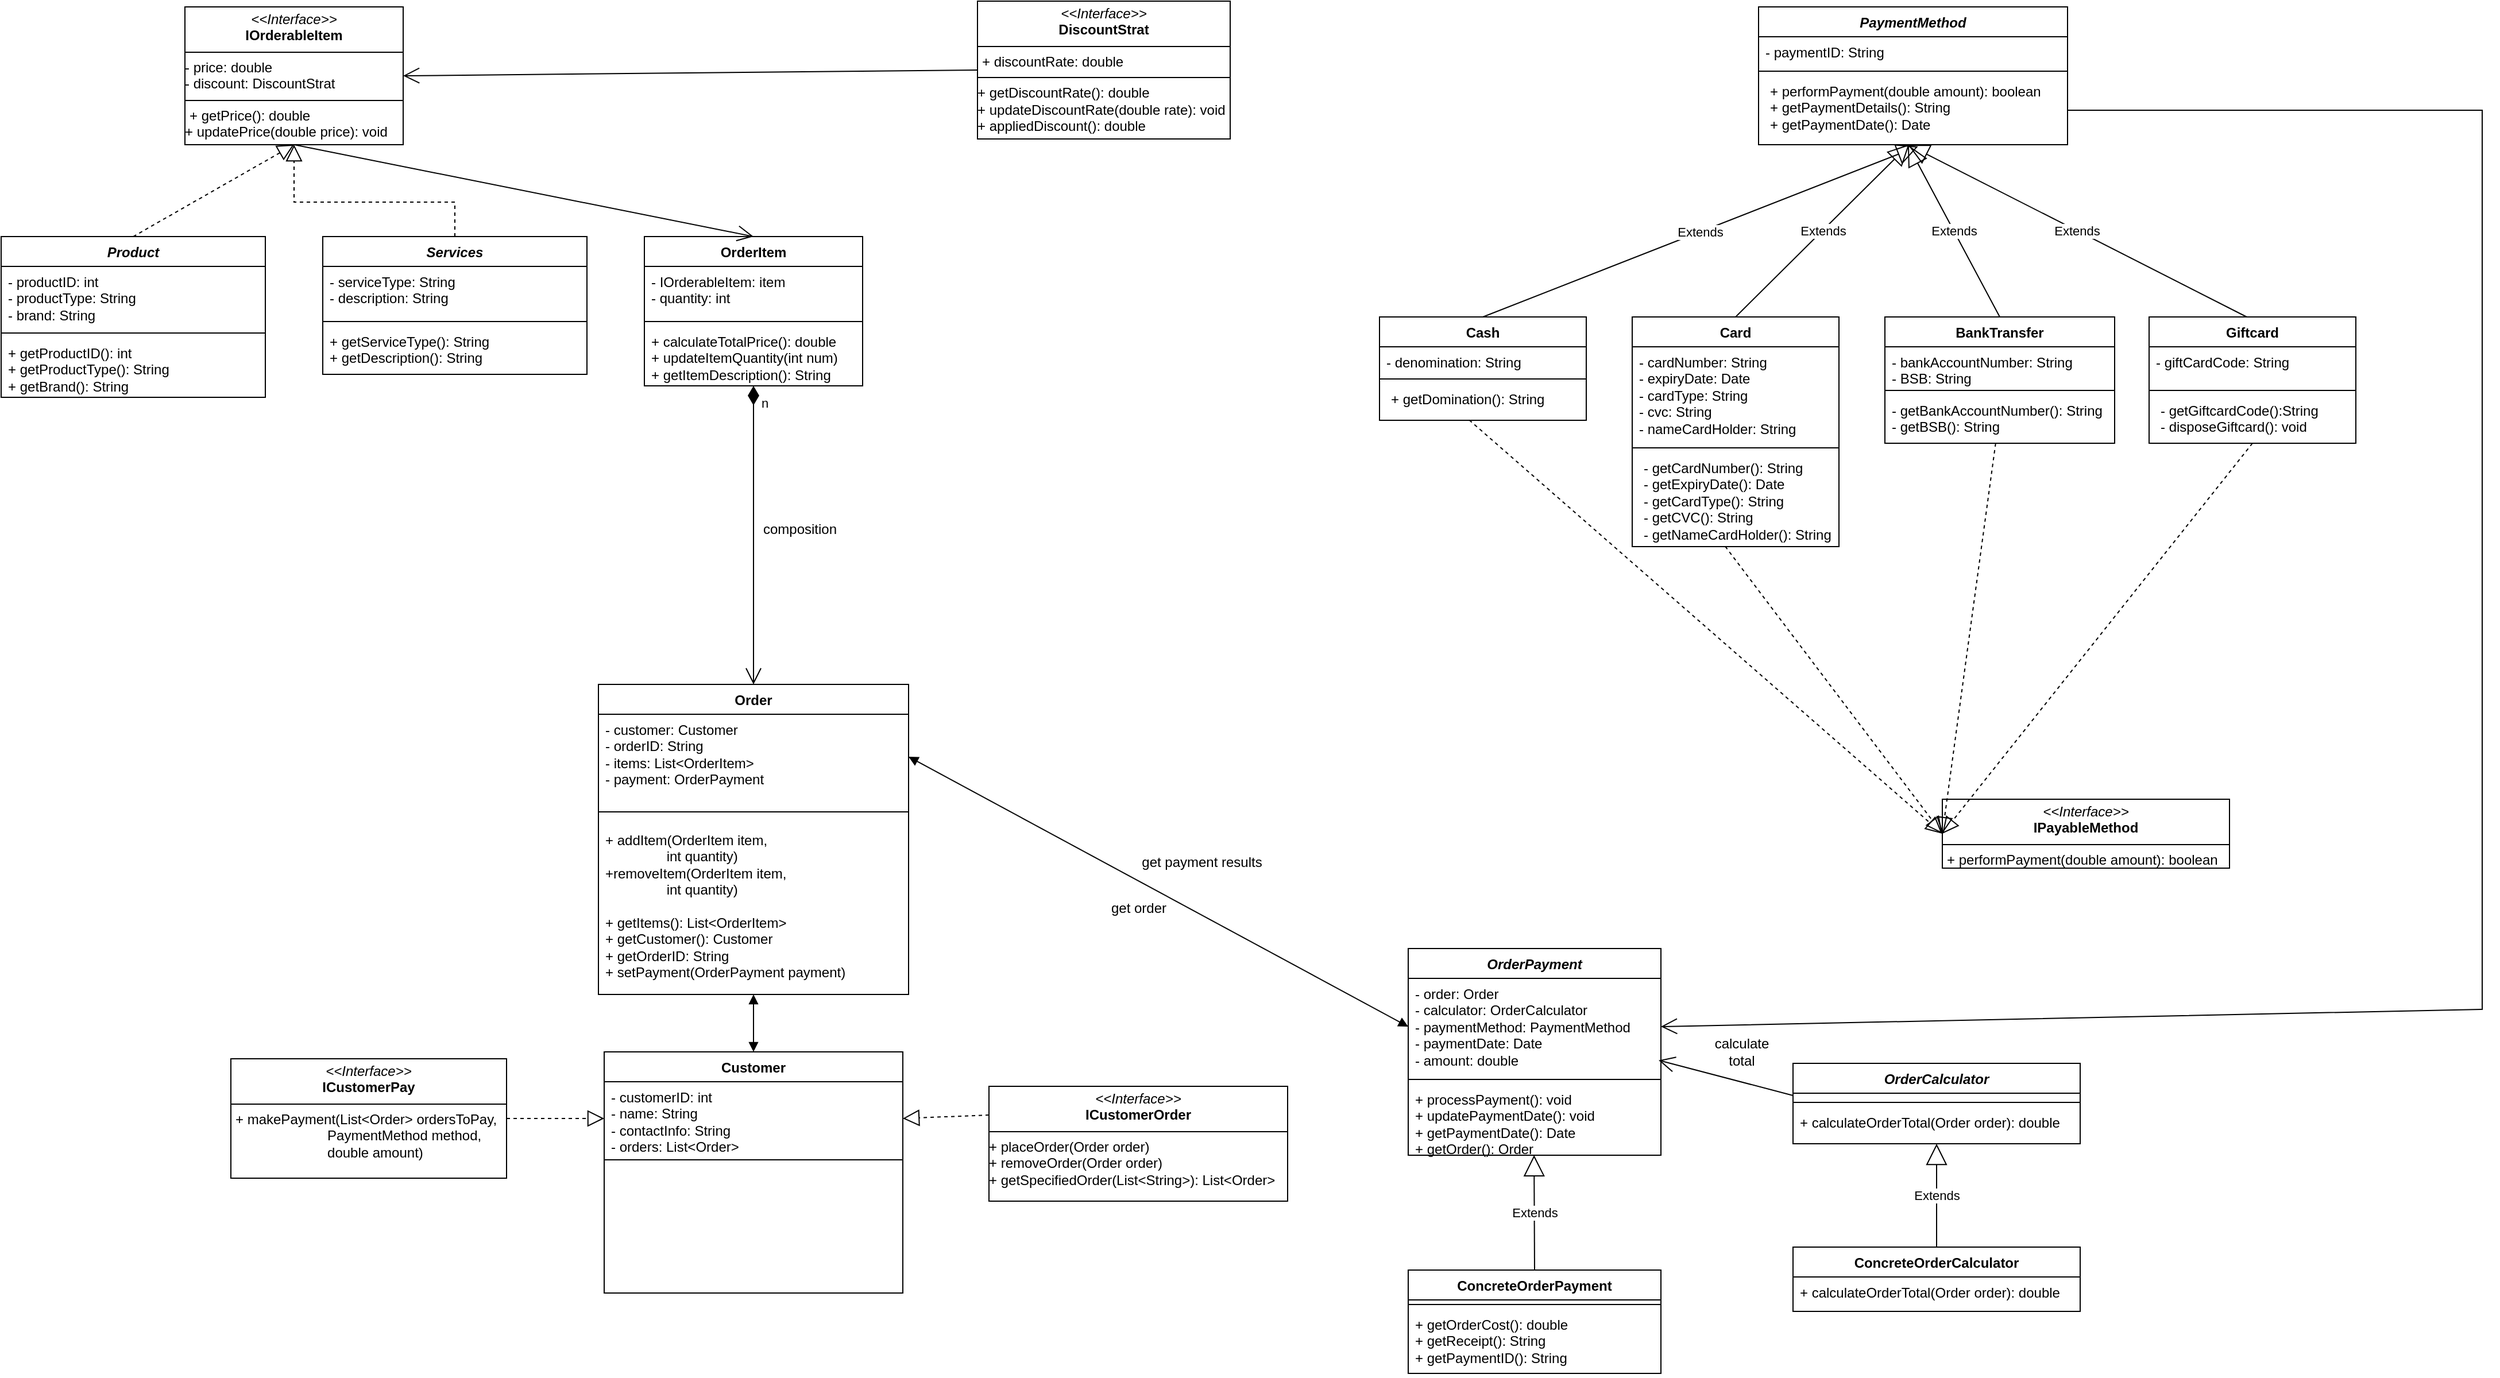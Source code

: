 <mxfile version="24.7.7">
  <diagram id="C5RBs43oDa-KdzZeNtuy" name="Page-1">
    <mxGraphModel dx="1461" dy="759" grid="1" gridSize="10" guides="1" tooltips="1" connect="1" arrows="1" fold="1" page="1" pageScale="1" pageWidth="827" pageHeight="1169" math="0" shadow="0">
      <root>
        <mxCell id="WIyWlLk6GJQsqaUBKTNV-0" />
        <mxCell id="WIyWlLk6GJQsqaUBKTNV-1" parent="WIyWlLk6GJQsqaUBKTNV-0" />
        <mxCell id="La_RRNZVuLIvbcE8odbd-0" value="&lt;i&gt;Product&lt;/i&gt;" style="swimlane;fontStyle=1;align=center;verticalAlign=top;childLayout=stackLayout;horizontal=1;startSize=26;horizontalStack=0;resizeParent=1;resizeParentMax=0;resizeLast=0;collapsible=1;marginBottom=0;whiteSpace=wrap;html=1;" parent="WIyWlLk6GJQsqaUBKTNV-1" vertex="1">
          <mxGeometry y="240" width="230" height="140" as="geometry" />
        </mxCell>
        <mxCell id="La_RRNZVuLIvbcE8odbd-1" value="&lt;div&gt;- productID: int&lt;/div&gt;- productType: String&lt;div&gt;- brand: String&lt;/div&gt;" style="text;strokeColor=none;fillColor=none;align=left;verticalAlign=top;spacingLeft=4;spacingRight=4;overflow=hidden;rotatable=0;points=[[0,0.5],[1,0.5]];portConstraint=eastwest;whiteSpace=wrap;html=1;" parent="La_RRNZVuLIvbcE8odbd-0" vertex="1">
          <mxGeometry y="26" width="230" height="54" as="geometry" />
        </mxCell>
        <mxCell id="La_RRNZVuLIvbcE8odbd-2" value="" style="line;strokeWidth=1;fillColor=none;align=left;verticalAlign=middle;spacingTop=-1;spacingLeft=3;spacingRight=3;rotatable=0;labelPosition=right;points=[];portConstraint=eastwest;strokeColor=inherit;" parent="La_RRNZVuLIvbcE8odbd-0" vertex="1">
          <mxGeometry y="80" width="230" height="8" as="geometry" />
        </mxCell>
        <mxCell id="La_RRNZVuLIvbcE8odbd-3" value="&lt;div&gt;+ getProductID(): int&lt;/div&gt;&lt;div&gt;&lt;span style=&quot;background-color: initial;&quot;&gt;+ getProductType(): String&lt;/span&gt;&lt;br&gt;&lt;/div&gt;&lt;div&gt;&lt;div&gt;+ getBrand(): String&lt;/div&gt;&lt;/div&gt;&lt;div&gt;&lt;span style=&quot;background-color: initial;&quot;&gt;&lt;br&gt;&lt;/span&gt;&lt;/div&gt;&lt;div&gt;&lt;div&gt;&lt;br&gt;&lt;/div&gt;&lt;/div&gt;" style="text;strokeColor=none;fillColor=none;align=left;verticalAlign=top;spacingLeft=4;spacingRight=4;overflow=hidden;rotatable=0;points=[[0,0.5],[1,0.5]];portConstraint=eastwest;whiteSpace=wrap;html=1;" parent="La_RRNZVuLIvbcE8odbd-0" vertex="1">
          <mxGeometry y="88" width="230" height="52" as="geometry" />
        </mxCell>
        <mxCell id="La_RRNZVuLIvbcE8odbd-4" value="&lt;i&gt;Services&lt;/i&gt;" style="swimlane;fontStyle=1;align=center;verticalAlign=top;childLayout=stackLayout;horizontal=1;startSize=26;horizontalStack=0;resizeParent=1;resizeParentMax=0;resizeLast=0;collapsible=1;marginBottom=0;whiteSpace=wrap;html=1;" parent="WIyWlLk6GJQsqaUBKTNV-1" vertex="1">
          <mxGeometry x="280" y="240" width="230" height="120" as="geometry" />
        </mxCell>
        <mxCell id="La_RRNZVuLIvbcE8odbd-5" value="- serviceType: String&lt;br&gt;&lt;div&gt;- description: String&amp;nbsp;&lt;/div&gt;&lt;div&gt;&lt;br&gt;&lt;/div&gt;" style="text;strokeColor=none;fillColor=none;align=left;verticalAlign=top;spacingLeft=4;spacingRight=4;overflow=hidden;rotatable=0;points=[[0,0.5],[1,0.5]];portConstraint=eastwest;whiteSpace=wrap;html=1;" parent="La_RRNZVuLIvbcE8odbd-4" vertex="1">
          <mxGeometry y="26" width="230" height="44" as="geometry" />
        </mxCell>
        <mxCell id="La_RRNZVuLIvbcE8odbd-6" value="" style="line;strokeWidth=1;fillColor=none;align=left;verticalAlign=middle;spacingTop=-1;spacingLeft=3;spacingRight=3;rotatable=0;labelPosition=right;points=[];portConstraint=eastwest;strokeColor=inherit;" parent="La_RRNZVuLIvbcE8odbd-4" vertex="1">
          <mxGeometry y="70" width="230" height="8" as="geometry" />
        </mxCell>
        <mxCell id="La_RRNZVuLIvbcE8odbd-7" value="&lt;div&gt;+ getServiceType(): String&lt;/div&gt;&lt;div&gt;+ getDescription(): String&lt;/div&gt;&lt;div&gt;&lt;div&gt;&lt;br&gt;&lt;/div&gt;&lt;div&gt;&lt;br&gt;&lt;/div&gt;&lt;div&gt;&lt;br&gt;&lt;/div&gt;&lt;/div&gt;" style="text;strokeColor=none;fillColor=none;align=left;verticalAlign=top;spacingLeft=4;spacingRight=4;overflow=hidden;rotatable=0;points=[[0,0.5],[1,0.5]];portConstraint=eastwest;whiteSpace=wrap;html=1;" parent="La_RRNZVuLIvbcE8odbd-4" vertex="1">
          <mxGeometry y="78" width="230" height="42" as="geometry" />
        </mxCell>
        <mxCell id="La_RRNZVuLIvbcE8odbd-8" value="Customer" style="swimlane;fontStyle=1;align=center;verticalAlign=top;childLayout=stackLayout;horizontal=1;startSize=26;horizontalStack=0;resizeParent=1;resizeParentMax=0;resizeLast=0;collapsible=1;marginBottom=0;whiteSpace=wrap;html=1;" parent="WIyWlLk6GJQsqaUBKTNV-1" vertex="1">
          <mxGeometry x="525" y="950" width="260" height="210" as="geometry" />
        </mxCell>
        <mxCell id="La_RRNZVuLIvbcE8odbd-9" value="&lt;div&gt;- customerID: int&lt;/div&gt;&lt;div&gt;- name: String&lt;/div&gt;&lt;div&gt;- contactInfo: String&lt;/div&gt;- orders: List&amp;lt;Order&amp;gt;" style="text;strokeColor=none;fillColor=none;align=left;verticalAlign=top;spacingLeft=4;spacingRight=4;overflow=hidden;rotatable=0;points=[[0,0.5],[1,0.5]];portConstraint=eastwest;whiteSpace=wrap;html=1;" parent="La_RRNZVuLIvbcE8odbd-8" vertex="1">
          <mxGeometry y="26" width="260" height="64" as="geometry" />
        </mxCell>
        <mxCell id="La_RRNZVuLIvbcE8odbd-10" value="" style="line;strokeWidth=1;fillColor=none;align=left;verticalAlign=middle;spacingTop=-1;spacingLeft=3;spacingRight=3;rotatable=0;labelPosition=right;points=[];portConstraint=eastwest;strokeColor=inherit;" parent="La_RRNZVuLIvbcE8odbd-8" vertex="1">
          <mxGeometry y="90" width="260" height="8" as="geometry" />
        </mxCell>
        <mxCell id="La_RRNZVuLIvbcE8odbd-11" value="&lt;div&gt;&lt;br&gt;&lt;/div&gt;" style="text;strokeColor=none;fillColor=none;align=left;verticalAlign=top;spacingLeft=4;spacingRight=4;overflow=hidden;rotatable=0;points=[[0,0.5],[1,0.5]];portConstraint=eastwest;whiteSpace=wrap;html=1;" parent="La_RRNZVuLIvbcE8odbd-8" vertex="1">
          <mxGeometry y="98" width="260" height="112" as="geometry" />
        </mxCell>
        <mxCell id="aj6CpD3JHdMNbLfAdznn-0" value="&lt;p style=&quot;margin:0px;margin-top:4px;text-align:center;&quot;&gt;&lt;i&gt;&amp;lt;&amp;lt;Interface&amp;gt;&amp;gt;&lt;/i&gt;&lt;br&gt;&lt;b&gt;IOrderableItem&lt;/b&gt;&lt;/p&gt;&lt;hr size=&quot;1&quot; style=&quot;border-style:solid;&quot;&gt;&lt;div&gt;- price: double&lt;/div&gt;&lt;div&gt;- discount: DiscountStrat&lt;/div&gt;&lt;hr size=&quot;1&quot; style=&quot;border-style:solid;&quot;&gt;&lt;p style=&quot;margin: 0px 0px 0px 4px;&quot;&gt;+ getPrice(): double&lt;/p&gt;&lt;div&gt;&lt;span style=&quot;background-color: initial;&quot;&gt;+ updatePrice(double price): void&lt;/span&gt;&lt;br&gt;&lt;/div&gt;&lt;div&gt;&lt;br&gt;&lt;/div&gt;&lt;p style=&quot;margin: 0px 0px 0px 4px;&quot;&gt;&lt;br&gt;&lt;/p&gt;" style="verticalAlign=top;align=left;overflow=fill;html=1;whiteSpace=wrap;" parent="WIyWlLk6GJQsqaUBKTNV-1" vertex="1">
          <mxGeometry x="160" y="40" width="190" height="120" as="geometry" />
        </mxCell>
        <mxCell id="aj6CpD3JHdMNbLfAdznn-6" value="" style="endArrow=block;dashed=1;endFill=0;endSize=12;html=1;rounded=0;exitX=0.5;exitY=0;exitDx=0;exitDy=0;entryX=0.5;entryY=1;entryDx=0;entryDy=0;" parent="WIyWlLk6GJQsqaUBKTNV-1" source="La_RRNZVuLIvbcE8odbd-0" target="aj6CpD3JHdMNbLfAdznn-0" edge="1">
          <mxGeometry width="160" relative="1" as="geometry">
            <mxPoint x="50" y="210" as="sourcePoint" />
            <mxPoint x="340" y="240" as="targetPoint" />
          </mxGeometry>
        </mxCell>
        <mxCell id="aj6CpD3JHdMNbLfAdznn-7" value="" style="endArrow=block;dashed=1;endFill=0;endSize=12;html=1;rounded=0;exitX=0.5;exitY=0;exitDx=0;exitDy=0;entryX=0.5;entryY=1;entryDx=0;entryDy=0;" parent="WIyWlLk6GJQsqaUBKTNV-1" source="La_RRNZVuLIvbcE8odbd-4" target="aj6CpD3JHdMNbLfAdznn-0" edge="1">
          <mxGeometry width="160" relative="1" as="geometry">
            <mxPoint x="410" y="290" as="sourcePoint" />
            <mxPoint x="250" y="190" as="targetPoint" />
            <Array as="points">
              <mxPoint x="395" y="210" />
              <mxPoint x="255" y="210" />
            </Array>
          </mxGeometry>
        </mxCell>
        <mxCell id="aj6CpD3JHdMNbLfAdznn-12" value="OrderItem" style="swimlane;fontStyle=1;align=center;verticalAlign=top;childLayout=stackLayout;horizontal=1;startSize=26;horizontalStack=0;resizeParent=1;resizeParentMax=0;resizeLast=0;collapsible=1;marginBottom=0;whiteSpace=wrap;html=1;" parent="WIyWlLk6GJQsqaUBKTNV-1" vertex="1">
          <mxGeometry x="560" y="240" width="190" height="130" as="geometry" />
        </mxCell>
        <mxCell id="aj6CpD3JHdMNbLfAdznn-13" value="- IOrderableItem: item&lt;div&gt;- quantity: int&lt;/div&gt;" style="text;strokeColor=none;fillColor=none;align=left;verticalAlign=top;spacingLeft=4;spacingRight=4;overflow=hidden;rotatable=0;points=[[0,0.5],[1,0.5]];portConstraint=eastwest;whiteSpace=wrap;html=1;" parent="aj6CpD3JHdMNbLfAdznn-12" vertex="1">
          <mxGeometry y="26" width="190" height="44" as="geometry" />
        </mxCell>
        <mxCell id="aj6CpD3JHdMNbLfAdznn-14" value="" style="line;strokeWidth=1;fillColor=none;align=left;verticalAlign=middle;spacingTop=-1;spacingLeft=3;spacingRight=3;rotatable=0;labelPosition=right;points=[];portConstraint=eastwest;strokeColor=inherit;" parent="aj6CpD3JHdMNbLfAdznn-12" vertex="1">
          <mxGeometry y="70" width="190" height="8" as="geometry" />
        </mxCell>
        <mxCell id="aj6CpD3JHdMNbLfAdznn-15" value="+ calculateTotalPrice(): double&lt;div&gt;+ updateItemQuantity(int num)&lt;br&gt;&lt;div&gt;+ getItemDescription(): String&lt;br&gt;&lt;div&gt;&lt;br&gt;&lt;/div&gt;&lt;/div&gt;&lt;/div&gt;" style="text;strokeColor=none;fillColor=none;align=left;verticalAlign=top;spacingLeft=4;spacingRight=4;overflow=hidden;rotatable=0;points=[[0,0.5],[1,0.5]];portConstraint=eastwest;whiteSpace=wrap;html=1;" parent="aj6CpD3JHdMNbLfAdznn-12" vertex="1">
          <mxGeometry y="78" width="190" height="52" as="geometry" />
        </mxCell>
        <mxCell id="aj6CpD3JHdMNbLfAdznn-18" value="Order" style="swimlane;fontStyle=1;align=center;verticalAlign=top;childLayout=stackLayout;horizontal=1;startSize=26;horizontalStack=0;resizeParent=1;resizeParentMax=0;resizeLast=0;collapsible=1;marginBottom=0;whiteSpace=wrap;html=1;" parent="WIyWlLk6GJQsqaUBKTNV-1" vertex="1">
          <mxGeometry x="520" y="630" width="270" height="270" as="geometry" />
        </mxCell>
        <mxCell id="aj6CpD3JHdMNbLfAdznn-19" value="&lt;div&gt;- customer: Customer&lt;/div&gt;&lt;div&gt;- orderID: String&lt;/div&gt;- items&lt;span style=&quot;background-color: initial;&quot;&gt;: List&amp;lt;OrderItem&amp;gt;&amp;nbsp;&lt;/span&gt;&lt;div&gt;&lt;span style=&quot;background-color: initial;&quot;&gt;- payment: OrderPayment&lt;/span&gt;&lt;br&gt;&lt;/div&gt;" style="text;strokeColor=none;fillColor=none;align=left;verticalAlign=top;spacingLeft=4;spacingRight=4;overflow=hidden;rotatable=0;points=[[0,0.5],[1,0.5]];portConstraint=eastwest;whiteSpace=wrap;html=1;" parent="aj6CpD3JHdMNbLfAdznn-18" vertex="1">
          <mxGeometry y="26" width="270" height="74" as="geometry" />
        </mxCell>
        <mxCell id="aj6CpD3JHdMNbLfAdznn-20" value="" style="line;strokeWidth=1;fillColor=none;align=left;verticalAlign=middle;spacingTop=-1;spacingLeft=3;spacingRight=3;rotatable=0;labelPosition=right;points=[];portConstraint=eastwest;strokeColor=inherit;" parent="aj6CpD3JHdMNbLfAdznn-18" vertex="1">
          <mxGeometry y="100" width="270" height="22" as="geometry" />
        </mxCell>
        <mxCell id="aj6CpD3JHdMNbLfAdznn-21" value="+ addItem(OrderItem item,&lt;div&gt;&lt;span style=&quot;white-space: pre;&quot;&gt;&#x9;&lt;/span&gt;&lt;span style=&quot;white-space: pre;&quot;&gt;&#x9;&lt;/span&gt;int quantity)&lt;/div&gt;&lt;div&gt;+removeItem(&lt;span style=&quot;background-color: initial;&quot;&gt;OrderItem item,&lt;/span&gt;&lt;/div&gt;&lt;div&gt;&lt;span style=&quot;white-space: pre;&quot;&gt;&#x9;&lt;/span&gt;&lt;span style=&quot;white-space: pre;&quot;&gt;&#x9;&lt;/span&gt;int quantity)&lt;/div&gt;&lt;div&gt;&lt;br&gt;&lt;/div&gt;&lt;div&gt;+ getItems():&amp;nbsp;&lt;span style=&quot;background-color: initial;&quot;&gt;List&amp;lt;OrderItem&amp;gt;&lt;/span&gt;&lt;/div&gt;&lt;div&gt;+ getCustomer(): Customer&lt;/div&gt;&lt;div&gt;+ getOrderID: String&lt;/div&gt;&lt;div&gt;+ setPayment(OrderPayment payment)&amp;nbsp;&lt;/div&gt;" style="text;strokeColor=none;fillColor=none;align=left;verticalAlign=top;spacingLeft=4;spacingRight=4;overflow=hidden;rotatable=0;points=[[0,0.5],[1,0.5]];portConstraint=eastwest;whiteSpace=wrap;html=1;" parent="aj6CpD3JHdMNbLfAdznn-18" vertex="1">
          <mxGeometry y="122" width="270" height="148" as="geometry" />
        </mxCell>
        <mxCell id="aj6CpD3JHdMNbLfAdznn-37" value="Card" style="swimlane;fontStyle=1;align=center;verticalAlign=top;childLayout=stackLayout;horizontal=1;startSize=26;horizontalStack=0;resizeParent=1;resizeParentMax=0;resizeLast=0;collapsible=1;marginBottom=0;whiteSpace=wrap;html=1;" parent="WIyWlLk6GJQsqaUBKTNV-1" vertex="1">
          <mxGeometry x="1420" y="310" width="180" height="200" as="geometry" />
        </mxCell>
        <mxCell id="aj6CpD3JHdMNbLfAdznn-38" value="- cardNumber: String&lt;div&gt;- expiryDate: Date&lt;/div&gt;&lt;div&gt;- cardType: String&amp;nbsp;&lt;/div&gt;&lt;div&gt;- cvc: String&lt;/div&gt;&lt;div&gt;- nameCardHolder: String&lt;/div&gt;" style="text;strokeColor=none;fillColor=none;align=left;verticalAlign=top;spacingLeft=4;spacingRight=4;overflow=hidden;rotatable=0;points=[[0,0.5],[1,0.5]];portConstraint=eastwest;whiteSpace=wrap;html=1;" parent="aj6CpD3JHdMNbLfAdznn-37" vertex="1">
          <mxGeometry y="26" width="180" height="84" as="geometry" />
        </mxCell>
        <mxCell id="aj6CpD3JHdMNbLfAdznn-39" value="" style="line;strokeWidth=1;fillColor=none;align=left;verticalAlign=middle;spacingTop=-1;spacingLeft=3;spacingRight=3;rotatable=0;labelPosition=right;points=[];portConstraint=eastwest;strokeColor=inherit;" parent="aj6CpD3JHdMNbLfAdznn-37" vertex="1">
          <mxGeometry y="110" width="180" height="8" as="geometry" />
        </mxCell>
        <mxCell id="aj6CpD3JHdMNbLfAdznn-40" value="&lt;p style=&quot;margin: 0px 0px 0px 4px;&quot;&gt;&lt;span style=&quot;background-color: initial;&quot;&gt;- getCardNumber(): String&lt;/span&gt;&lt;/p&gt;&lt;p style=&quot;margin: 0px 0px 0px 4px;&quot;&gt;&lt;span style=&quot;background-color: initial;&quot;&gt;- getExpiryDate(): Date&lt;/span&gt;&lt;/p&gt;&lt;p style=&quot;margin: 0px 0px 0px 4px;&quot;&gt;&lt;span style=&quot;background-color: initial;&quot;&gt;- getCardType(): String&lt;/span&gt;&lt;/p&gt;&lt;p style=&quot;margin: 0px 0px 0px 4px;&quot;&gt;- getCVC(): String&lt;/p&gt;&lt;p style=&quot;margin: 0px 0px 0px 4px;&quot;&gt;- getNameCardHolder(): String&lt;/p&gt;" style="text;strokeColor=none;fillColor=none;align=left;verticalAlign=top;spacingLeft=4;spacingRight=4;overflow=hidden;rotatable=0;points=[[0,0.5],[1,0.5]];portConstraint=eastwest;whiteSpace=wrap;html=1;" parent="aj6CpD3JHdMNbLfAdznn-37" vertex="1">
          <mxGeometry y="118" width="180" height="82" as="geometry" />
        </mxCell>
        <mxCell id="aj6CpD3JHdMNbLfAdznn-45" value="BankTransfer" style="swimlane;fontStyle=1;align=center;verticalAlign=top;childLayout=stackLayout;horizontal=1;startSize=26;horizontalStack=0;resizeParent=1;resizeParentMax=0;resizeLast=0;collapsible=1;marginBottom=0;whiteSpace=wrap;html=1;" parent="WIyWlLk6GJQsqaUBKTNV-1" vertex="1">
          <mxGeometry x="1640" y="310" width="200" height="110" as="geometry" />
        </mxCell>
        <mxCell id="aj6CpD3JHdMNbLfAdznn-46" value="- bankAccountNumber: String&lt;div&gt;- BSB: String&lt;/div&gt;" style="text;strokeColor=none;fillColor=none;align=left;verticalAlign=top;spacingLeft=4;spacingRight=4;overflow=hidden;rotatable=0;points=[[0,0.5],[1,0.5]];portConstraint=eastwest;whiteSpace=wrap;html=1;" parent="aj6CpD3JHdMNbLfAdznn-45" vertex="1">
          <mxGeometry y="26" width="200" height="34" as="geometry" />
        </mxCell>
        <mxCell id="aj6CpD3JHdMNbLfAdznn-47" value="" style="line;strokeWidth=1;fillColor=none;align=left;verticalAlign=middle;spacingTop=-1;spacingLeft=3;spacingRight=3;rotatable=0;labelPosition=right;points=[];portConstraint=eastwest;strokeColor=inherit;" parent="aj6CpD3JHdMNbLfAdznn-45" vertex="1">
          <mxGeometry y="60" width="200" height="8" as="geometry" />
        </mxCell>
        <mxCell id="aj6CpD3JHdMNbLfAdznn-48" value="- getBankAccountNumber(): String&lt;div&gt;- getBSB(): String&lt;/div&gt;" style="text;strokeColor=none;fillColor=none;align=left;verticalAlign=top;spacingLeft=4;spacingRight=4;overflow=hidden;rotatable=0;points=[[0,0.5],[1,0.5]];portConstraint=eastwest;whiteSpace=wrap;html=1;" parent="aj6CpD3JHdMNbLfAdznn-45" vertex="1">
          <mxGeometry y="68" width="200" height="42" as="geometry" />
        </mxCell>
        <mxCell id="aj6CpD3JHdMNbLfAdznn-61" value="n" style="endArrow=open;html=1;endSize=12;startArrow=diamondThin;startSize=14;startFill=1;edgeStyle=orthogonalEdgeStyle;align=left;verticalAlign=bottom;rounded=0;exitX=0.5;exitY=1;exitDx=0;exitDy=0;entryX=0.5;entryY=0;entryDx=0;entryDy=0;" parent="WIyWlLk6GJQsqaUBKTNV-1" source="aj6CpD3JHdMNbLfAdznn-12" target="aj6CpD3JHdMNbLfAdznn-18" edge="1">
          <mxGeometry x="-0.818" y="5" relative="1" as="geometry">
            <mxPoint x="600" y="450" as="sourcePoint" />
            <mxPoint x="760" y="450" as="targetPoint" />
            <Array as="points">
              <mxPoint x="655" y="620" />
            </Array>
            <mxPoint as="offset" />
          </mxGeometry>
        </mxCell>
        <mxCell id="aj6CpD3JHdMNbLfAdznn-63" value="" style="endArrow=block;startArrow=block;endFill=1;startFill=1;html=1;rounded=0;entryX=0.5;entryY=0;entryDx=0;entryDy=0;exitX=0.5;exitY=1;exitDx=0;exitDy=0;" parent="WIyWlLk6GJQsqaUBKTNV-1" source="aj6CpD3JHdMNbLfAdznn-18" target="La_RRNZVuLIvbcE8odbd-8" edge="1">
          <mxGeometry width="160" relative="1" as="geometry">
            <mxPoint x="550" y="820" as="sourcePoint" />
            <mxPoint x="710" y="820" as="targetPoint" />
          </mxGeometry>
        </mxCell>
        <mxCell id="-Plu0eXhxK-tlDUZKbDz-0" value="ConcreteOrderCalculator" style="swimlane;fontStyle=1;align=center;verticalAlign=top;childLayout=stackLayout;horizontal=1;startSize=26;horizontalStack=0;resizeParent=1;resizeParentMax=0;resizeLast=0;collapsible=1;marginBottom=0;whiteSpace=wrap;html=1;" parent="WIyWlLk6GJQsqaUBKTNV-1" vertex="1">
          <mxGeometry x="1560" y="1120" width="250" height="56" as="geometry" />
        </mxCell>
        <mxCell id="-Plu0eXhxK-tlDUZKbDz-3" value="&lt;div&gt;+ calculateOrderTotal(&lt;span style=&quot;background-color: initial;&quot;&gt;Order order&lt;/span&gt;&lt;span style=&quot;background-color: initial;&quot;&gt;): double&lt;/span&gt;&lt;/div&gt;&lt;div&gt;&lt;br&gt;&lt;br&gt;&lt;/div&gt;" style="text;strokeColor=none;fillColor=none;align=left;verticalAlign=top;spacingLeft=4;spacingRight=4;overflow=hidden;rotatable=0;points=[[0,0.5],[1,0.5]];portConstraint=eastwest;whiteSpace=wrap;html=1;" parent="-Plu0eXhxK-tlDUZKbDz-0" vertex="1">
          <mxGeometry y="26" width="250" height="30" as="geometry" />
        </mxCell>
        <mxCell id="-Plu0eXhxK-tlDUZKbDz-4" value="&lt;i&gt;OrderPayment&lt;/i&gt;" style="swimlane;fontStyle=1;align=center;verticalAlign=top;childLayout=stackLayout;horizontal=1;startSize=26;horizontalStack=0;resizeParent=1;resizeParentMax=0;resizeLast=0;collapsible=1;marginBottom=0;whiteSpace=wrap;html=1;" parent="WIyWlLk6GJQsqaUBKTNV-1" vertex="1">
          <mxGeometry x="1225" y="860" width="220" height="180" as="geometry" />
        </mxCell>
        <mxCell id="-Plu0eXhxK-tlDUZKbDz-5" value="- order: Order&lt;div&gt;- calculator: OrderCalculator&lt;br&gt;&lt;div&gt;&lt;div&gt;&lt;span style=&quot;background-color: initial;&quot;&gt;- paymentMethod: PaymentMethod&lt;/span&gt;&lt;br&gt;&lt;/div&gt;&lt;div&gt;-&lt;span style=&quot;background-color: initial;&quot;&gt;&amp;nbsp;payment&lt;/span&gt;&lt;span style=&quot;background-color: initial;&quot;&gt;Date: Date&lt;/span&gt;&lt;/div&gt;&lt;/div&gt;&lt;/div&gt;&lt;div&gt;&lt;span style=&quot;background-color: initial;&quot;&gt;- amount: double&lt;/span&gt;&lt;/div&gt;" style="text;strokeColor=none;fillColor=none;align=left;verticalAlign=top;spacingLeft=4;spacingRight=4;overflow=hidden;rotatable=0;points=[[0,0.5],[1,0.5]];portConstraint=eastwest;whiteSpace=wrap;html=1;" parent="-Plu0eXhxK-tlDUZKbDz-4" vertex="1">
          <mxGeometry y="26" width="220" height="84" as="geometry" />
        </mxCell>
        <mxCell id="-Plu0eXhxK-tlDUZKbDz-6" value="" style="line;strokeWidth=1;fillColor=none;align=left;verticalAlign=middle;spacingTop=-1;spacingLeft=3;spacingRight=3;rotatable=0;labelPosition=right;points=[];portConstraint=eastwest;strokeColor=inherit;" parent="-Plu0eXhxK-tlDUZKbDz-4" vertex="1">
          <mxGeometry y="110" width="220" height="8" as="geometry" />
        </mxCell>
        <mxCell id="-Plu0eXhxK-tlDUZKbDz-7" value="&lt;div&gt;+ processPayment(): void&lt;/div&gt;&lt;div&gt;&lt;span style=&quot;background-color: initial;&quot;&gt;+ updatePaymentDate(): void&lt;/span&gt;&lt;/div&gt;&lt;div&gt;&lt;span style=&quot;background-color: initial;&quot;&gt;+ getPaymentDate(): Date&lt;/span&gt;&lt;/div&gt;&lt;div&gt;&lt;span style=&quot;background-color: initial;&quot;&gt;+ getOrder(): Order&lt;/span&gt;&lt;/div&gt;" style="text;strokeColor=none;fillColor=none;align=left;verticalAlign=top;spacingLeft=4;spacingRight=4;overflow=hidden;rotatable=0;points=[[0,0.5],[1,0.5]];portConstraint=eastwest;whiteSpace=wrap;html=1;" parent="-Plu0eXhxK-tlDUZKbDz-4" vertex="1">
          <mxGeometry y="118" width="220" height="62" as="geometry" />
        </mxCell>
        <mxCell id="UnsKQkhjMUQGOkxAY29f-1" value="&lt;b&gt;&lt;i&gt;OrderCalculator&lt;/i&gt;&lt;/b&gt;" style="swimlane;fontStyle=1;align=center;verticalAlign=top;childLayout=stackLayout;horizontal=1;startSize=26;horizontalStack=0;resizeParent=1;resizeParentMax=0;resizeLast=0;collapsible=1;marginBottom=0;whiteSpace=wrap;html=1;" vertex="1" parent="WIyWlLk6GJQsqaUBKTNV-1">
          <mxGeometry x="1560" y="960" width="250" height="70" as="geometry" />
        </mxCell>
        <mxCell id="UnsKQkhjMUQGOkxAY29f-2" value="&lt;p style=&quot;margin: 0px 0px 0px 4px;&quot;&gt;&lt;br&gt;&lt;/p&gt;" style="text;strokeColor=none;fillColor=none;align=left;verticalAlign=top;spacingLeft=4;spacingRight=4;overflow=hidden;rotatable=0;points=[[0,0.5],[1,0.5]];portConstraint=eastwest;whiteSpace=wrap;html=1;" vertex="1" parent="UnsKQkhjMUQGOkxAY29f-1">
          <mxGeometry y="26" width="250" height="4" as="geometry" />
        </mxCell>
        <mxCell id="UnsKQkhjMUQGOkxAY29f-3" value="" style="line;strokeWidth=1;fillColor=none;align=left;verticalAlign=middle;spacingTop=-1;spacingLeft=3;spacingRight=3;rotatable=0;labelPosition=right;points=[];portConstraint=eastwest;strokeColor=inherit;" vertex="1" parent="UnsKQkhjMUQGOkxAY29f-1">
          <mxGeometry y="30" width="250" height="8" as="geometry" />
        </mxCell>
        <mxCell id="UnsKQkhjMUQGOkxAY29f-4" value="&lt;div&gt;+ calculateOrderTotal(Order order): double&lt;/div&gt;&lt;div&gt;&lt;br&gt;&lt;/div&gt;" style="text;strokeColor=none;fillColor=none;align=left;verticalAlign=top;spacingLeft=4;spacingRight=4;overflow=hidden;rotatable=0;points=[[0,0.5],[1,0.5]];portConstraint=eastwest;whiteSpace=wrap;html=1;" vertex="1" parent="UnsKQkhjMUQGOkxAY29f-1">
          <mxGeometry y="38" width="250" height="32" as="geometry" />
        </mxCell>
        <mxCell id="UnsKQkhjMUQGOkxAY29f-9" value="Extends" style="endArrow=block;endSize=16;endFill=0;html=1;rounded=0;exitX=0.5;exitY=0;exitDx=0;exitDy=0;entryX=0.5;entryY=1;entryDx=0;entryDy=0;" edge="1" parent="WIyWlLk6GJQsqaUBKTNV-1" source="-Plu0eXhxK-tlDUZKbDz-0" target="UnsKQkhjMUQGOkxAY29f-1">
          <mxGeometry width="160" relative="1" as="geometry">
            <mxPoint x="1022.5" y="1320" as="sourcePoint" />
            <mxPoint x="1182.5" y="1320" as="targetPoint" />
          </mxGeometry>
        </mxCell>
        <mxCell id="UnsKQkhjMUQGOkxAY29f-16" value="Extends" style="endArrow=block;endSize=16;endFill=0;html=1;rounded=0;entryX=0.498;entryY=0.998;entryDx=0;entryDy=0;exitX=0.5;exitY=0;exitDx=0;exitDy=0;entryPerimeter=0;" edge="1" parent="WIyWlLk6GJQsqaUBKTNV-1" source="UnsKQkhjMUQGOkxAY29f-36" target="-Plu0eXhxK-tlDUZKbDz-7">
          <mxGeometry width="160" relative="1" as="geometry">
            <mxPoint x="1390" y="1040" as="sourcePoint" />
            <mxPoint x="1390" y="970.0" as="targetPoint" />
          </mxGeometry>
        </mxCell>
        <mxCell id="UnsKQkhjMUQGOkxAY29f-19" value="&lt;b&gt;&lt;i&gt;PaymentMethod&lt;/i&gt;&lt;/b&gt;" style="swimlane;fontStyle=1;align=center;verticalAlign=top;childLayout=stackLayout;horizontal=1;startSize=26;horizontalStack=0;resizeParent=1;resizeParentMax=0;resizeLast=0;collapsible=1;marginBottom=0;whiteSpace=wrap;html=1;" vertex="1" parent="WIyWlLk6GJQsqaUBKTNV-1">
          <mxGeometry x="1530" y="40" width="269" height="120" as="geometry" />
        </mxCell>
        <mxCell id="UnsKQkhjMUQGOkxAY29f-20" value="- paymentID: String" style="text;strokeColor=none;fillColor=none;align=left;verticalAlign=top;spacingLeft=4;spacingRight=4;overflow=hidden;rotatable=0;points=[[0,0.5],[1,0.5]];portConstraint=eastwest;whiteSpace=wrap;html=1;" vertex="1" parent="UnsKQkhjMUQGOkxAY29f-19">
          <mxGeometry y="26" width="269" height="26" as="geometry" />
        </mxCell>
        <mxCell id="UnsKQkhjMUQGOkxAY29f-21" value="" style="line;strokeWidth=1;fillColor=none;align=left;verticalAlign=middle;spacingTop=-1;spacingLeft=3;spacingRight=3;rotatable=0;labelPosition=right;points=[];portConstraint=eastwest;strokeColor=inherit;" vertex="1" parent="UnsKQkhjMUQGOkxAY29f-19">
          <mxGeometry y="52" width="269" height="8" as="geometry" />
        </mxCell>
        <mxCell id="UnsKQkhjMUQGOkxAY29f-22" value="&lt;p style=&quot;margin: 0px 0px 0px 4px;&quot;&gt;+ performPayment(double amount):&lt;span style=&quot;background-color: initial;&quot;&gt;&amp;nbsp;&lt;/span&gt;&lt;span style=&quot;background-color: initial;&quot;&gt;boolean&lt;/span&gt;&lt;/p&gt;&lt;p style=&quot;margin: 0px 0px 0px 4px;&quot;&gt;+ getPaymentDetails():&amp;nbsp;&lt;span style=&quot;background-color: initial;&quot;&gt;String&lt;/span&gt;&lt;/p&gt;&lt;p style=&quot;margin: 0px 0px 0px 4px;&quot;&gt;&lt;span style=&quot;background-color: initial;&quot;&gt;+ getPaymentDate(): Date&lt;/span&gt;&lt;/p&gt;" style="text;strokeColor=none;fillColor=none;align=left;verticalAlign=top;spacingLeft=4;spacingRight=4;overflow=hidden;rotatable=0;points=[[0,0.5],[1,0.5]];portConstraint=eastwest;whiteSpace=wrap;html=1;" vertex="1" parent="UnsKQkhjMUQGOkxAY29f-19">
          <mxGeometry y="60" width="269" height="60" as="geometry" />
        </mxCell>
        <mxCell id="UnsKQkhjMUQGOkxAY29f-23" value="Extends" style="endArrow=block;endSize=16;endFill=0;html=1;rounded=0;exitX=0.5;exitY=0;exitDx=0;exitDy=0;entryX=0.516;entryY=1.026;entryDx=0;entryDy=0;entryPerimeter=0;" edge="1" parent="WIyWlLk6GJQsqaUBKTNV-1" source="UnsKQkhjMUQGOkxAY29f-43" target="UnsKQkhjMUQGOkxAY29f-22">
          <mxGeometry width="160" relative="1" as="geometry">
            <mxPoint x="1295" y="310" as="sourcePoint" />
            <mxPoint x="1460" y="161" as="targetPoint" />
          </mxGeometry>
        </mxCell>
        <mxCell id="UnsKQkhjMUQGOkxAY29f-25" value="Extends" style="endArrow=block;endSize=16;endFill=0;html=1;rounded=0;exitX=0.5;exitY=0;exitDx=0;exitDy=0;entryX=0.488;entryY=0.995;entryDx=0;entryDy=0;entryPerimeter=0;" edge="1" parent="WIyWlLk6GJQsqaUBKTNV-1" source="aj6CpD3JHdMNbLfAdznn-37" target="UnsKQkhjMUQGOkxAY29f-22">
          <mxGeometry width="160" relative="1" as="geometry">
            <mxPoint x="1540" y="320" as="sourcePoint" />
            <mxPoint x="1700" y="320" as="targetPoint" />
          </mxGeometry>
        </mxCell>
        <mxCell id="UnsKQkhjMUQGOkxAY29f-26" value="Extends" style="endArrow=block;endSize=16;endFill=0;html=1;rounded=0;exitX=0.5;exitY=0;exitDx=0;exitDy=0;entryX=0.483;entryY=1;entryDx=0;entryDy=0;entryPerimeter=0;" edge="1" parent="WIyWlLk6GJQsqaUBKTNV-1" source="aj6CpD3JHdMNbLfAdznn-45" target="UnsKQkhjMUQGOkxAY29f-22">
          <mxGeometry width="160" relative="1" as="geometry">
            <mxPoint x="1729.88" y="312.04" as="sourcePoint" />
            <mxPoint x="1540" y="160" as="targetPoint" />
          </mxGeometry>
        </mxCell>
        <mxCell id="UnsKQkhjMUQGOkxAY29f-27" value="Extends" style="endArrow=block;endSize=16;endFill=0;html=1;rounded=0;exitX=0.5;exitY=0;exitDx=0;exitDy=0;" edge="1" parent="WIyWlLk6GJQsqaUBKTNV-1">
          <mxGeometry width="160" relative="1" as="geometry">
            <mxPoint x="1955" y="310" as="sourcePoint" />
            <mxPoint x="1660" y="160" as="targetPoint" />
          </mxGeometry>
        </mxCell>
        <mxCell id="UnsKQkhjMUQGOkxAY29f-29" value="&lt;p style=&quot;margin:0px;margin-top:4px;text-align:center;&quot;&gt;&lt;i&gt;&amp;lt;&amp;lt;Interface&amp;gt;&amp;gt;&lt;/i&gt;&lt;br&gt;&lt;b&gt;IPayableMethod&lt;/b&gt;&lt;/p&gt;&lt;hr size=&quot;1&quot; style=&quot;border-style:solid;&quot;&gt;&lt;p style=&quot;margin:0px;margin-left:4px;&quot;&gt;&lt;/p&gt;&lt;p style=&quot;margin:0px;margin-left:4px;&quot;&gt;&lt;span style=&quot;background-color: initial;&quot;&gt;+ performPayment(double amount):&lt;/span&gt;&lt;span style=&quot;background-color: initial;&quot;&gt;&amp;nbsp;&lt;/span&gt;&lt;span style=&quot;background-color: initial;&quot;&gt;boolean&lt;/span&gt;&lt;/p&gt;&lt;div&gt;&lt;span style=&quot;background-color: initial;&quot;&gt;&lt;br&gt;&lt;/span&gt;&lt;/div&gt;&lt;div&gt;&lt;/div&gt;" style="verticalAlign=top;align=left;overflow=fill;html=1;whiteSpace=wrap;" vertex="1" parent="WIyWlLk6GJQsqaUBKTNV-1">
          <mxGeometry x="1690" y="730" width="250" height="60" as="geometry" />
        </mxCell>
        <mxCell id="UnsKQkhjMUQGOkxAY29f-30" value="" style="endArrow=block;dashed=1;endFill=0;endSize=12;html=1;rounded=0;exitX=0.45;exitY=0.998;exitDx=0;exitDy=0;exitPerimeter=0;entryX=0;entryY=0.5;entryDx=0;entryDy=0;" edge="1" parent="WIyWlLk6GJQsqaUBKTNV-1" source="aj6CpD3JHdMNbLfAdznn-40" target="UnsKQkhjMUQGOkxAY29f-29">
          <mxGeometry width="160" relative="1" as="geometry">
            <mxPoint x="1450" y="490" as="sourcePoint" />
            <mxPoint x="1610" y="490" as="targetPoint" />
          </mxGeometry>
        </mxCell>
        <mxCell id="UnsKQkhjMUQGOkxAY29f-31" value="" style="endArrow=block;dashed=1;endFill=0;endSize=12;html=1;rounded=0;exitX=0.482;exitY=1;exitDx=0;exitDy=0;exitPerimeter=0;entryX=0;entryY=0.5;entryDx=0;entryDy=0;" edge="1" parent="WIyWlLk6GJQsqaUBKTNV-1" source="aj6CpD3JHdMNbLfAdznn-48" target="UnsKQkhjMUQGOkxAY29f-29">
          <mxGeometry width="160" relative="1" as="geometry">
            <mxPoint x="1450" y="490" as="sourcePoint" />
            <mxPoint x="1900" y="730" as="targetPoint" />
          </mxGeometry>
        </mxCell>
        <mxCell id="UnsKQkhjMUQGOkxAY29f-33" value="" style="endArrow=block;dashed=1;endFill=0;endSize=12;html=1;rounded=0;exitX=0.5;exitY=1;exitDx=0;exitDy=0;entryX=0;entryY=0.5;entryDx=0;entryDy=0;" edge="1" parent="WIyWlLk6GJQsqaUBKTNV-1" source="UnsKQkhjMUQGOkxAY29f-52" target="UnsKQkhjMUQGOkxAY29f-29">
          <mxGeometry width="160" relative="1" as="geometry">
            <mxPoint x="1947.25" y="432.34" as="sourcePoint" />
            <mxPoint x="1610" y="490" as="targetPoint" />
          </mxGeometry>
        </mxCell>
        <mxCell id="UnsKQkhjMUQGOkxAY29f-34" value="" style="endArrow=block;dashed=1;endFill=0;endSize=12;html=1;rounded=0;exitX=0.434;exitY=0.993;exitDx=0;exitDy=0;exitPerimeter=0;entryX=0;entryY=0.5;entryDx=0;entryDy=0;" edge="1" parent="WIyWlLk6GJQsqaUBKTNV-1" source="UnsKQkhjMUQGOkxAY29f-46" target="UnsKQkhjMUQGOkxAY29f-29">
          <mxGeometry width="160" relative="1" as="geometry">
            <mxPoint x="1288.16" y="422.64" as="sourcePoint" />
            <mxPoint x="1890" y="480" as="targetPoint" />
          </mxGeometry>
        </mxCell>
        <mxCell id="UnsKQkhjMUQGOkxAY29f-36" value="ConcreteOrderPayment" style="swimlane;fontStyle=1;align=center;verticalAlign=top;childLayout=stackLayout;horizontal=1;startSize=26;horizontalStack=0;resizeParent=1;resizeParentMax=0;resizeLast=0;collapsible=1;marginBottom=0;whiteSpace=wrap;html=1;" vertex="1" parent="WIyWlLk6GJQsqaUBKTNV-1">
          <mxGeometry x="1225" y="1140" width="220" height="90" as="geometry" />
        </mxCell>
        <mxCell id="UnsKQkhjMUQGOkxAY29f-38" value="" style="line;strokeWidth=1;fillColor=none;align=left;verticalAlign=middle;spacingTop=-1;spacingLeft=3;spacingRight=3;rotatable=0;labelPosition=right;points=[];portConstraint=eastwest;strokeColor=inherit;" vertex="1" parent="UnsKQkhjMUQGOkxAY29f-36">
          <mxGeometry y="26" width="220" height="8" as="geometry" />
        </mxCell>
        <mxCell id="UnsKQkhjMUQGOkxAY29f-39" value="&lt;div&gt;+ getOrderCost(): double&lt;/div&gt;&lt;div&gt;+ getReceipt(): String&lt;/div&gt;&lt;div&gt;+ getPaymentID(): String&lt;/div&gt;" style="text;strokeColor=none;fillColor=none;align=left;verticalAlign=top;spacingLeft=4;spacingRight=4;overflow=hidden;rotatable=0;points=[[0,0.5],[1,0.5]];portConstraint=eastwest;whiteSpace=wrap;html=1;" vertex="1" parent="UnsKQkhjMUQGOkxAY29f-36">
          <mxGeometry y="34" width="220" height="56" as="geometry" />
        </mxCell>
        <mxCell id="UnsKQkhjMUQGOkxAY29f-40" value="" style="endArrow=open;endFill=1;endSize=12;html=1;rounded=0;exitX=1;exitY=0.5;exitDx=0;exitDy=0;entryX=1;entryY=0.5;entryDx=0;entryDy=0;" edge="1" parent="WIyWlLk6GJQsqaUBKTNV-1" source="UnsKQkhjMUQGOkxAY29f-22" target="-Plu0eXhxK-tlDUZKbDz-5">
          <mxGeometry width="160" relative="1" as="geometry">
            <mxPoint x="2120" y="70" as="sourcePoint" />
            <mxPoint x="1710" y="1000.833" as="targetPoint" />
            <Array as="points">
              <mxPoint x="2160" y="130" />
              <mxPoint x="2160" y="913" />
            </Array>
          </mxGeometry>
        </mxCell>
        <mxCell id="UnsKQkhjMUQGOkxAY29f-43" value="Cash" style="swimlane;fontStyle=1;align=center;verticalAlign=top;childLayout=stackLayout;horizontal=1;startSize=26;horizontalStack=0;resizeParent=1;resizeParentMax=0;resizeLast=0;collapsible=1;marginBottom=0;whiteSpace=wrap;html=1;" vertex="1" parent="WIyWlLk6GJQsqaUBKTNV-1">
          <mxGeometry x="1200" y="310" width="180" height="90" as="geometry" />
        </mxCell>
        <mxCell id="UnsKQkhjMUQGOkxAY29f-44" value="- denomination: String" style="text;strokeColor=none;fillColor=none;align=left;verticalAlign=top;spacingLeft=4;spacingRight=4;overflow=hidden;rotatable=0;points=[[0,0.5],[1,0.5]];portConstraint=eastwest;whiteSpace=wrap;html=1;" vertex="1" parent="UnsKQkhjMUQGOkxAY29f-43">
          <mxGeometry y="26" width="180" height="24" as="geometry" />
        </mxCell>
        <mxCell id="UnsKQkhjMUQGOkxAY29f-45" value="" style="line;strokeWidth=1;fillColor=none;align=left;verticalAlign=middle;spacingTop=-1;spacingLeft=3;spacingRight=3;rotatable=0;labelPosition=right;points=[];portConstraint=eastwest;strokeColor=inherit;" vertex="1" parent="UnsKQkhjMUQGOkxAY29f-43">
          <mxGeometry y="50" width="180" height="8" as="geometry" />
        </mxCell>
        <mxCell id="UnsKQkhjMUQGOkxAY29f-46" value="&lt;div&gt;&lt;div&gt;&lt;p style=&quot;margin: 0px 0px 0px 4px;&quot;&gt;&lt;span style=&quot;background-color: initial;&quot;&gt;+ getDomination(): String&lt;/span&gt;&lt;/p&gt;&lt;/div&gt;&lt;/div&gt;" style="text;strokeColor=none;fillColor=none;align=left;verticalAlign=top;spacingLeft=4;spacingRight=4;overflow=hidden;rotatable=0;points=[[0,0.5],[1,0.5]];portConstraint=eastwest;whiteSpace=wrap;html=1;" vertex="1" parent="UnsKQkhjMUQGOkxAY29f-43">
          <mxGeometry y="58" width="180" height="32" as="geometry" />
        </mxCell>
        <mxCell id="UnsKQkhjMUQGOkxAY29f-52" value="Giftcard" style="swimlane;fontStyle=1;align=center;verticalAlign=top;childLayout=stackLayout;horizontal=1;startSize=26;horizontalStack=0;resizeParent=1;resizeParentMax=0;resizeLast=0;collapsible=1;marginBottom=0;whiteSpace=wrap;html=1;" vertex="1" parent="WIyWlLk6GJQsqaUBKTNV-1">
          <mxGeometry x="1870" y="310" width="180" height="110" as="geometry" />
        </mxCell>
        <mxCell id="UnsKQkhjMUQGOkxAY29f-53" value="- giftCardCode: String" style="text;strokeColor=none;fillColor=none;align=left;verticalAlign=top;spacingLeft=4;spacingRight=4;overflow=hidden;rotatable=0;points=[[0,0.5],[1,0.5]];portConstraint=eastwest;whiteSpace=wrap;html=1;" vertex="1" parent="UnsKQkhjMUQGOkxAY29f-52">
          <mxGeometry y="26" width="180" height="34" as="geometry" />
        </mxCell>
        <mxCell id="UnsKQkhjMUQGOkxAY29f-54" value="" style="line;strokeWidth=1;fillColor=none;align=left;verticalAlign=middle;spacingTop=-1;spacingLeft=3;spacingRight=3;rotatable=0;labelPosition=right;points=[];portConstraint=eastwest;strokeColor=inherit;" vertex="1" parent="UnsKQkhjMUQGOkxAY29f-52">
          <mxGeometry y="60" width="180" height="8" as="geometry" />
        </mxCell>
        <mxCell id="UnsKQkhjMUQGOkxAY29f-55" value="&lt;p style=&quot;margin: 0px 0px 0px 4px;&quot;&gt;- getGiftcardCode():String&lt;/p&gt;&lt;p style=&quot;margin: 0px 0px 0px 4px;&quot;&gt;- disposeGiftcard(): void&lt;/p&gt;" style="text;strokeColor=none;fillColor=none;align=left;verticalAlign=top;spacingLeft=4;spacingRight=4;overflow=hidden;rotatable=0;points=[[0,0.5],[1,0.5]];portConstraint=eastwest;whiteSpace=wrap;html=1;" vertex="1" parent="UnsKQkhjMUQGOkxAY29f-52">
          <mxGeometry y="68" width="180" height="42" as="geometry" />
        </mxCell>
        <mxCell id="UnsKQkhjMUQGOkxAY29f-59" value="" style="endArrow=block;startArrow=block;endFill=1;startFill=1;html=1;rounded=0;entryX=0;entryY=0.5;entryDx=0;entryDy=0;exitX=1;exitY=0.5;exitDx=0;exitDy=0;" edge="1" parent="WIyWlLk6GJQsqaUBKTNV-1" source="aj6CpD3JHdMNbLfAdznn-19" target="-Plu0eXhxK-tlDUZKbDz-5">
          <mxGeometry width="160" relative="1" as="geometry">
            <mxPoint x="1050" y="790" as="sourcePoint" />
            <mxPoint x="1050" y="860" as="targetPoint" />
          </mxGeometry>
        </mxCell>
        <mxCell id="UnsKQkhjMUQGOkxAY29f-60" value="&lt;p style=&quot;margin:0px;margin-top:4px;text-align:center;&quot;&gt;&lt;i&gt;&amp;lt;&amp;lt;Interface&amp;gt;&amp;gt;&lt;/i&gt;&lt;br&gt;&lt;b&gt;ICustomerPay&lt;/b&gt;&lt;/p&gt;&lt;hr size=&quot;1&quot; style=&quot;border-style:solid;&quot;&gt;&lt;p style=&quot;margin:0px;margin-left:4px;&quot;&gt;&lt;/p&gt;&lt;p style=&quot;margin:0px;margin-left:4px;&quot;&gt;+ makePayment(List&amp;lt;Order&amp;gt; ordersToPay,&amp;nbsp;&lt;/p&gt;&lt;p style=&quot;margin:0px;margin-left:4px;&quot;&gt;&lt;span style=&quot;white-space: pre;&quot;&gt;&#x9;&lt;/span&gt;&lt;span style=&quot;white-space: pre;&quot;&gt;&#x9;&lt;/span&gt;&lt;span style=&quot;white-space: pre;&quot;&gt;&#x9;&lt;/span&gt;PaymentMethod method,&amp;nbsp;&lt;/p&gt;&lt;p style=&quot;margin:0px;margin-left:4px;&quot;&gt;&lt;span style=&quot;white-space: pre;&quot;&gt;&#x9;&lt;/span&gt;&lt;span style=&quot;white-space: pre;&quot;&gt;&#x9;&lt;/span&gt;&lt;span style=&quot;white-space: pre;&quot;&gt;&#x9;&lt;/span&gt;double amount)&lt;br&gt;&lt;/p&gt;" style="verticalAlign=top;align=left;overflow=fill;html=1;whiteSpace=wrap;" vertex="1" parent="WIyWlLk6GJQsqaUBKTNV-1">
          <mxGeometry x="200" y="956" width="240" height="104" as="geometry" />
        </mxCell>
        <mxCell id="UnsKQkhjMUQGOkxAY29f-61" value="&lt;p style=&quot;margin:0px;margin-top:4px;text-align:center;&quot;&gt;&lt;i&gt;&amp;lt;&amp;lt;Interface&amp;gt;&amp;gt;&lt;/i&gt;&lt;br&gt;&lt;b&gt;ICustomerOrder&lt;/b&gt;&lt;/p&gt;&lt;hr size=&quot;1&quot; style=&quot;border-style:solid;&quot;&gt;&lt;div&gt;+ placeOrder(Order order)&lt;/div&gt;&lt;div&gt;+ removeOrder(Order order)&lt;/div&gt;&lt;div&gt;&lt;span style=&quot;background-color: initial;&quot;&gt;+ getSpecifiedOrder(List&amp;lt;String&amp;gt;): List&amp;lt;Order&amp;gt;&lt;/span&gt;&lt;/div&gt;" style="verticalAlign=top;align=left;overflow=fill;html=1;whiteSpace=wrap;" vertex="1" parent="WIyWlLk6GJQsqaUBKTNV-1">
          <mxGeometry x="860" y="980" width="260" height="100" as="geometry" />
        </mxCell>
        <mxCell id="UnsKQkhjMUQGOkxAY29f-62" value="" style="endArrow=block;dashed=1;endFill=0;endSize=12;html=1;rounded=0;exitX=1;exitY=0.5;exitDx=0;exitDy=0;entryX=0;entryY=0.5;entryDx=0;entryDy=0;" edge="1" parent="WIyWlLk6GJQsqaUBKTNV-1" source="UnsKQkhjMUQGOkxAY29f-60" target="La_RRNZVuLIvbcE8odbd-9">
          <mxGeometry width="160" relative="1" as="geometry">
            <mxPoint x="760" y="980" as="sourcePoint" />
            <mxPoint x="920" y="980" as="targetPoint" />
          </mxGeometry>
        </mxCell>
        <mxCell id="UnsKQkhjMUQGOkxAY29f-63" value="" style="endArrow=block;dashed=1;endFill=0;endSize=12;html=1;rounded=0;exitX=0;exitY=0.25;exitDx=0;exitDy=0;entryX=1;entryY=0.5;entryDx=0;entryDy=0;" edge="1" parent="WIyWlLk6GJQsqaUBKTNV-1" source="UnsKQkhjMUQGOkxAY29f-61" target="La_RRNZVuLIvbcE8odbd-9">
          <mxGeometry width="160" relative="1" as="geometry">
            <mxPoint x="760" y="980" as="sourcePoint" />
            <mxPoint x="920" y="980" as="targetPoint" />
          </mxGeometry>
        </mxCell>
        <mxCell id="UnsKQkhjMUQGOkxAY29f-64" value="composition" style="text;html=1;align=center;verticalAlign=middle;resizable=0;points=[];autosize=1;strokeColor=none;fillColor=none;" vertex="1" parent="WIyWlLk6GJQsqaUBKTNV-1">
          <mxGeometry x="650" y="480" width="90" height="30" as="geometry" />
        </mxCell>
        <mxCell id="UnsKQkhjMUQGOkxAY29f-66" value="" style="endArrow=open;endFill=1;endSize=12;html=1;rounded=0;exitX=0;exitY=0.5;exitDx=0;exitDy=0;entryX=0.991;entryY=0.849;entryDx=0;entryDy=0;entryPerimeter=0;" edge="1" parent="WIyWlLk6GJQsqaUBKTNV-1" source="UnsKQkhjMUQGOkxAY29f-2" target="-Plu0eXhxK-tlDUZKbDz-5">
          <mxGeometry width="160" relative="1" as="geometry">
            <mxPoint x="1430" y="970" as="sourcePoint" />
            <mxPoint x="1590" y="970" as="targetPoint" />
          </mxGeometry>
        </mxCell>
        <mxCell id="UnsKQkhjMUQGOkxAY29f-67" value="calculate&lt;div&gt;total&lt;/div&gt;" style="text;html=1;align=center;verticalAlign=middle;resizable=0;points=[];autosize=1;strokeColor=none;fillColor=none;" vertex="1" parent="WIyWlLk6GJQsqaUBKTNV-1">
          <mxGeometry x="1480" y="930" width="70" height="40" as="geometry" />
        </mxCell>
        <mxCell id="UnsKQkhjMUQGOkxAY29f-69" value="get payment results" style="text;html=1;align=center;verticalAlign=middle;resizable=0;points=[];autosize=1;strokeColor=none;fillColor=none;" vertex="1" parent="WIyWlLk6GJQsqaUBKTNV-1">
          <mxGeometry x="980" y="770" width="130" height="30" as="geometry" />
        </mxCell>
        <mxCell id="UnsKQkhjMUQGOkxAY29f-70" value="get order" style="text;html=1;align=center;verticalAlign=middle;resizable=0;points=[];autosize=1;strokeColor=none;fillColor=none;" vertex="1" parent="WIyWlLk6GJQsqaUBKTNV-1">
          <mxGeometry x="955" y="810" width="70" height="30" as="geometry" />
        </mxCell>
        <mxCell id="UnsKQkhjMUQGOkxAY29f-71" value="" style="endArrow=open;endFill=1;endSize=12;html=1;rounded=0;exitX=0.5;exitY=1;exitDx=0;exitDy=0;entryX=0.5;entryY=0;entryDx=0;entryDy=0;" edge="1" parent="WIyWlLk6GJQsqaUBKTNV-1" source="aj6CpD3JHdMNbLfAdznn-0" target="aj6CpD3JHdMNbLfAdznn-12">
          <mxGeometry width="160" relative="1" as="geometry">
            <mxPoint x="790" y="420" as="sourcePoint" />
            <mxPoint x="950" y="420" as="targetPoint" />
          </mxGeometry>
        </mxCell>
        <mxCell id="UnsKQkhjMUQGOkxAY29f-73" value="&lt;p style=&quot;margin:0px;margin-top:4px;text-align:center;&quot;&gt;&lt;i&gt;&amp;lt;&amp;lt;Interface&amp;gt;&amp;gt;&lt;/i&gt;&lt;br&gt;&lt;b&gt;DiscountStrat&lt;/b&gt;&lt;/p&gt;&lt;hr size=&quot;1&quot; style=&quot;border-style:solid;&quot;&gt;&lt;p style=&quot;margin:0px;margin-left:4px;&quot;&gt;+ discountRate: double&lt;/p&gt;&lt;hr size=&quot;1&quot; style=&quot;border-style:solid;&quot;&gt;&lt;div&gt;+ getDiscountRate(): double&lt;/div&gt;&lt;div&gt;+ updateDiscountRate(double rate): void&lt;/div&gt;&lt;div&gt;+ appliedDiscount(): double&lt;/div&gt;" style="verticalAlign=top;align=left;overflow=fill;html=1;whiteSpace=wrap;" vertex="1" parent="WIyWlLk6GJQsqaUBKTNV-1">
          <mxGeometry x="850" y="35" width="220" height="120" as="geometry" />
        </mxCell>
        <mxCell id="UnsKQkhjMUQGOkxAY29f-74" value="" style="endArrow=open;endFill=1;endSize=12;html=1;rounded=0;entryX=1;entryY=0.5;entryDx=0;entryDy=0;exitX=0;exitY=0.5;exitDx=0;exitDy=0;" edge="1" parent="WIyWlLk6GJQsqaUBKTNV-1" source="UnsKQkhjMUQGOkxAY29f-73" target="aj6CpD3JHdMNbLfAdznn-0">
          <mxGeometry width="160" relative="1" as="geometry">
            <mxPoint x="380" y="90" as="sourcePoint" />
            <mxPoint x="540" y="90" as="targetPoint" />
          </mxGeometry>
        </mxCell>
      </root>
    </mxGraphModel>
  </diagram>
</mxfile>
